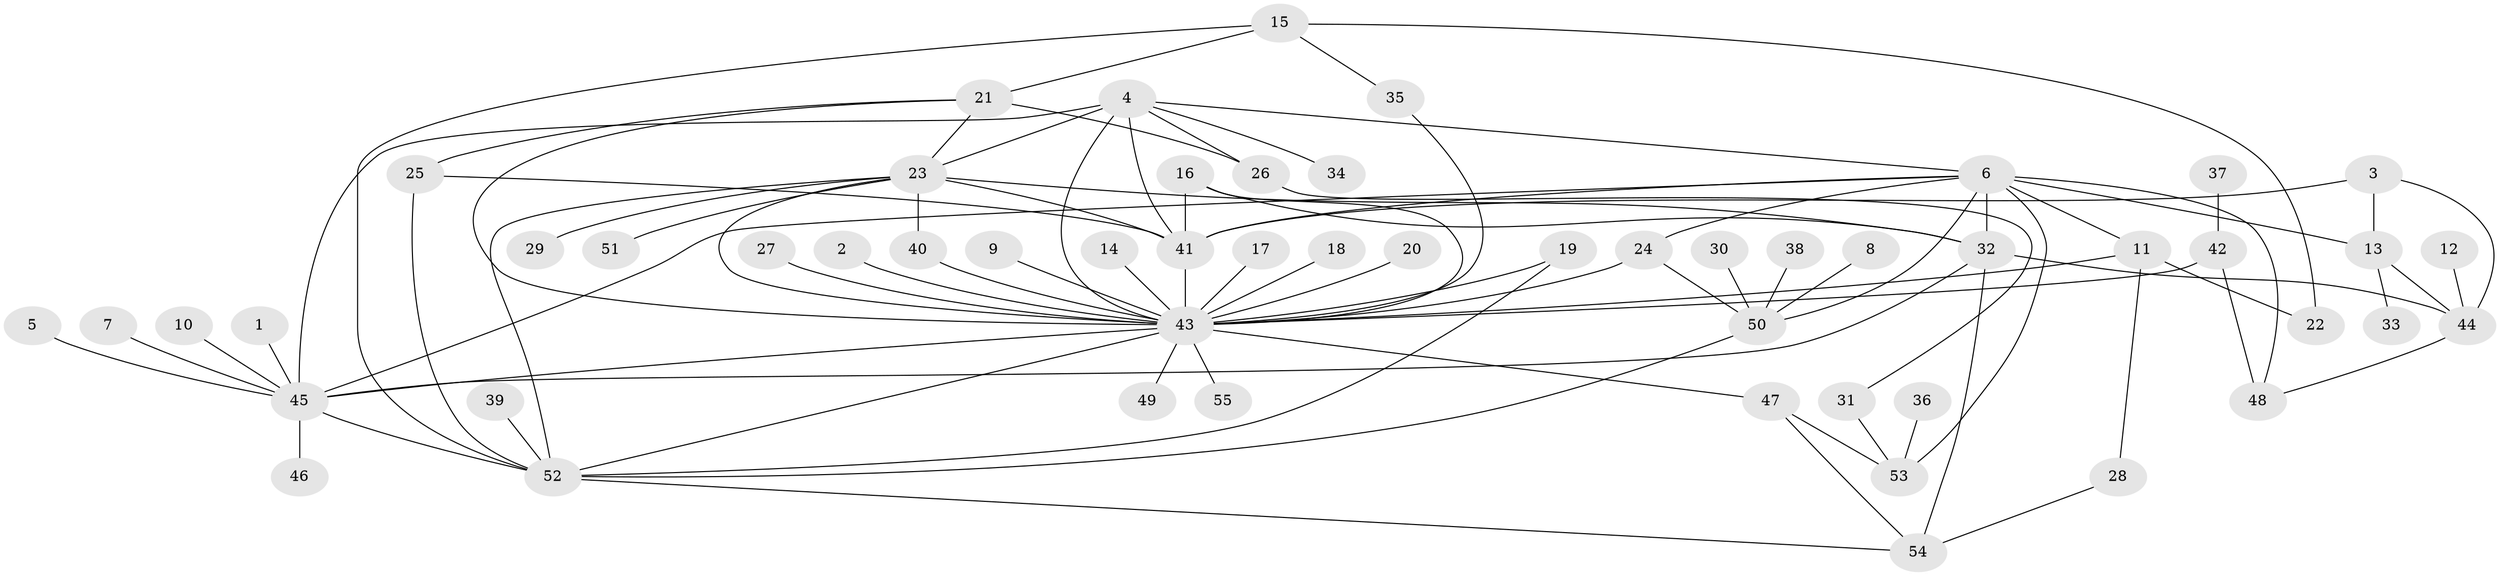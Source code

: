 // original degree distribution, {6: 0.045454545454545456, 4: 0.08181818181818182, 12: 0.00909090909090909, 2: 0.15454545454545454, 13: 0.00909090909090909, 1: 0.5181818181818182, 5: 0.045454545454545456, 25: 0.00909090909090909, 11: 0.00909090909090909, 3: 0.09090909090909091, 7: 0.02727272727272727}
// Generated by graph-tools (version 1.1) at 2025/01/03/09/25 03:01:38]
// undirected, 55 vertices, 89 edges
graph export_dot {
graph [start="1"]
  node [color=gray90,style=filled];
  1;
  2;
  3;
  4;
  5;
  6;
  7;
  8;
  9;
  10;
  11;
  12;
  13;
  14;
  15;
  16;
  17;
  18;
  19;
  20;
  21;
  22;
  23;
  24;
  25;
  26;
  27;
  28;
  29;
  30;
  31;
  32;
  33;
  34;
  35;
  36;
  37;
  38;
  39;
  40;
  41;
  42;
  43;
  44;
  45;
  46;
  47;
  48;
  49;
  50;
  51;
  52;
  53;
  54;
  55;
  1 -- 45 [weight=1.0];
  2 -- 43 [weight=1.0];
  3 -- 13 [weight=1.0];
  3 -- 41 [weight=1.0];
  3 -- 44 [weight=1.0];
  4 -- 6 [weight=1.0];
  4 -- 23 [weight=1.0];
  4 -- 26 [weight=1.0];
  4 -- 34 [weight=1.0];
  4 -- 41 [weight=1.0];
  4 -- 43 [weight=1.0];
  4 -- 45 [weight=1.0];
  5 -- 45 [weight=1.0];
  6 -- 11 [weight=1.0];
  6 -- 13 [weight=2.0];
  6 -- 24 [weight=1.0];
  6 -- 32 [weight=1.0];
  6 -- 41 [weight=1.0];
  6 -- 45 [weight=1.0];
  6 -- 48 [weight=1.0];
  6 -- 50 [weight=1.0];
  6 -- 53 [weight=1.0];
  7 -- 45 [weight=1.0];
  8 -- 50 [weight=1.0];
  9 -- 43 [weight=1.0];
  10 -- 45 [weight=1.0];
  11 -- 22 [weight=1.0];
  11 -- 28 [weight=1.0];
  11 -- 43 [weight=1.0];
  12 -- 44 [weight=1.0];
  13 -- 33 [weight=1.0];
  13 -- 44 [weight=1.0];
  14 -- 43 [weight=1.0];
  15 -- 21 [weight=1.0];
  15 -- 22 [weight=1.0];
  15 -- 35 [weight=1.0];
  15 -- 52 [weight=1.0];
  16 -- 32 [weight=1.0];
  16 -- 41 [weight=1.0];
  16 -- 43 [weight=1.0];
  17 -- 43 [weight=1.0];
  18 -- 43 [weight=1.0];
  19 -- 43 [weight=1.0];
  19 -- 52 [weight=1.0];
  20 -- 43 [weight=1.0];
  21 -- 23 [weight=1.0];
  21 -- 25 [weight=1.0];
  21 -- 26 [weight=2.0];
  21 -- 43 [weight=1.0];
  23 -- 29 [weight=1.0];
  23 -- 32 [weight=1.0];
  23 -- 40 [weight=1.0];
  23 -- 41 [weight=1.0];
  23 -- 43 [weight=1.0];
  23 -- 51 [weight=1.0];
  23 -- 52 [weight=1.0];
  24 -- 43 [weight=1.0];
  24 -- 50 [weight=1.0];
  25 -- 41 [weight=1.0];
  25 -- 52 [weight=1.0];
  26 -- 31 [weight=1.0];
  27 -- 43 [weight=1.0];
  28 -- 54 [weight=1.0];
  30 -- 50 [weight=1.0];
  31 -- 53 [weight=1.0];
  32 -- 44 [weight=1.0];
  32 -- 45 [weight=1.0];
  32 -- 54 [weight=1.0];
  35 -- 43 [weight=1.0];
  36 -- 53 [weight=1.0];
  37 -- 42 [weight=1.0];
  38 -- 50 [weight=1.0];
  39 -- 52 [weight=1.0];
  40 -- 43 [weight=1.0];
  41 -- 43 [weight=1.0];
  42 -- 43 [weight=1.0];
  42 -- 48 [weight=1.0];
  43 -- 45 [weight=1.0];
  43 -- 47 [weight=1.0];
  43 -- 49 [weight=1.0];
  43 -- 52 [weight=1.0];
  43 -- 55 [weight=1.0];
  44 -- 48 [weight=1.0];
  45 -- 46 [weight=1.0];
  45 -- 52 [weight=1.0];
  47 -- 53 [weight=1.0];
  47 -- 54 [weight=1.0];
  50 -- 52 [weight=1.0];
  52 -- 54 [weight=1.0];
}

